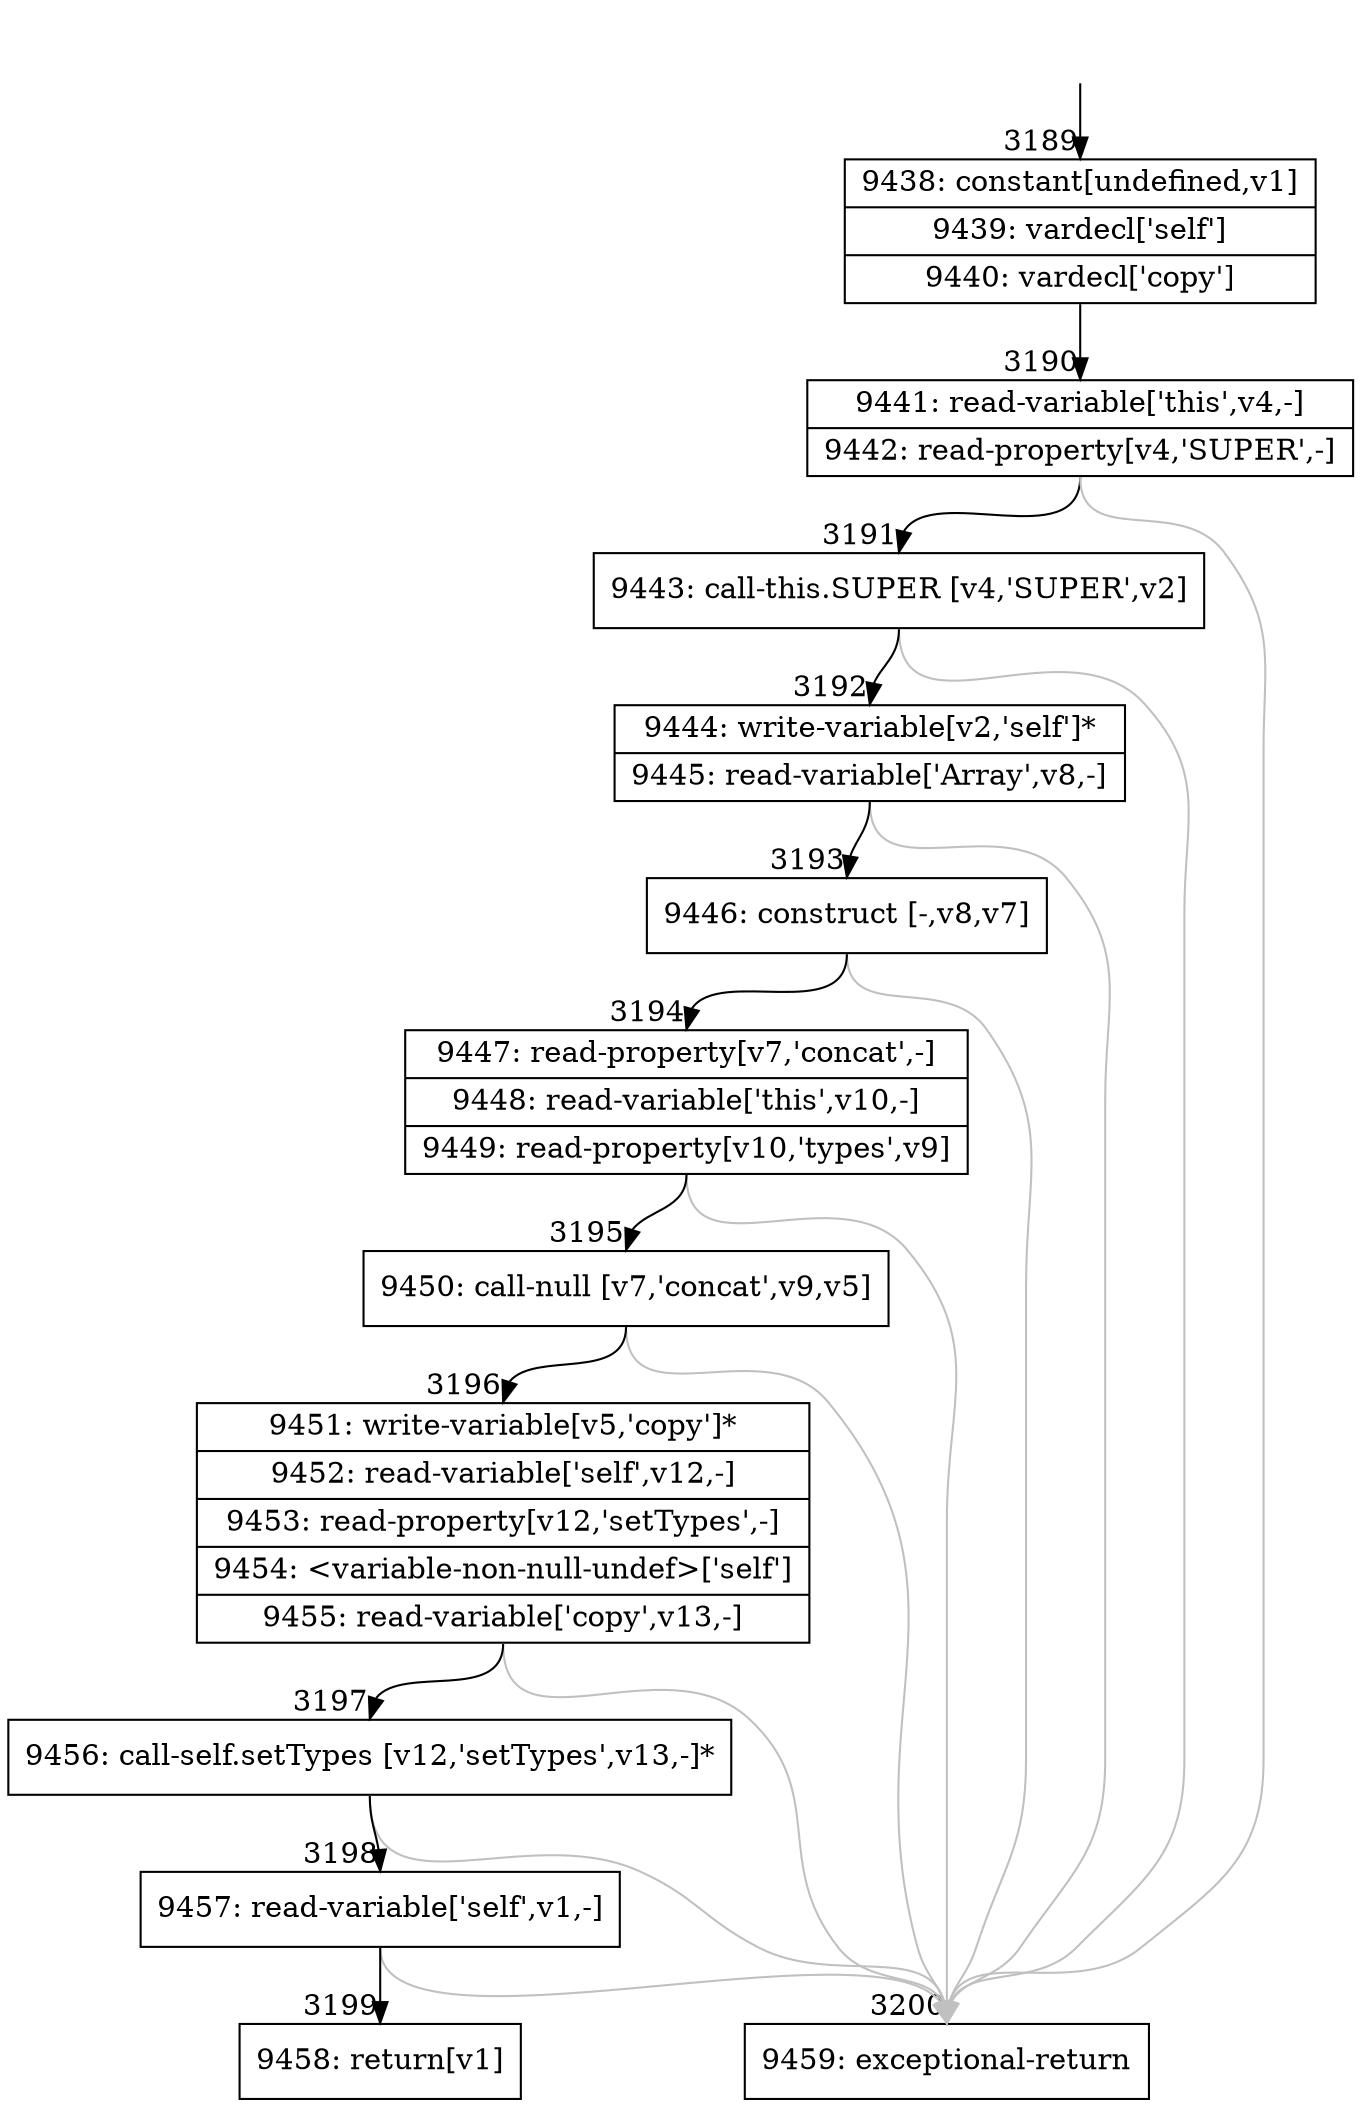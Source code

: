 digraph {
rankdir="TD"
BB_entry346[shape=none,label=""];
BB_entry346 -> BB3189 [tailport=s, headport=n, headlabel="    3189"]
BB3189 [shape=record label="{9438: constant[undefined,v1]|9439: vardecl['self']|9440: vardecl['copy']}" ] 
BB3189 -> BB3190 [tailport=s, headport=n, headlabel="      3190"]
BB3190 [shape=record label="{9441: read-variable['this',v4,-]|9442: read-property[v4,'SUPER',-]}" ] 
BB3190 -> BB3191 [tailport=s, headport=n, headlabel="      3191"]
BB3190 -> BB3200 [tailport=s, headport=n, color=gray, headlabel="      3200"]
BB3191 [shape=record label="{9443: call-this.SUPER [v4,'SUPER',v2]}" ] 
BB3191 -> BB3192 [tailport=s, headport=n, headlabel="      3192"]
BB3191 -> BB3200 [tailport=s, headport=n, color=gray]
BB3192 [shape=record label="{9444: write-variable[v2,'self']*|9445: read-variable['Array',v8,-]}" ] 
BB3192 -> BB3193 [tailport=s, headport=n, headlabel="      3193"]
BB3192 -> BB3200 [tailport=s, headport=n, color=gray]
BB3193 [shape=record label="{9446: construct [-,v8,v7]}" ] 
BB3193 -> BB3194 [tailport=s, headport=n, headlabel="      3194"]
BB3193 -> BB3200 [tailport=s, headport=n, color=gray]
BB3194 [shape=record label="{9447: read-property[v7,'concat',-]|9448: read-variable['this',v10,-]|9449: read-property[v10,'types',v9]}" ] 
BB3194 -> BB3195 [tailport=s, headport=n, headlabel="      3195"]
BB3194 -> BB3200 [tailport=s, headport=n, color=gray]
BB3195 [shape=record label="{9450: call-null [v7,'concat',v9,v5]}" ] 
BB3195 -> BB3196 [tailport=s, headport=n, headlabel="      3196"]
BB3195 -> BB3200 [tailport=s, headport=n, color=gray]
BB3196 [shape=record label="{9451: write-variable[v5,'copy']*|9452: read-variable['self',v12,-]|9453: read-property[v12,'setTypes',-]|9454: \<variable-non-null-undef\>['self']|9455: read-variable['copy',v13,-]}" ] 
BB3196 -> BB3197 [tailport=s, headport=n, headlabel="      3197"]
BB3196 -> BB3200 [tailport=s, headport=n, color=gray]
BB3197 [shape=record label="{9456: call-self.setTypes [v12,'setTypes',v13,-]*}" ] 
BB3197 -> BB3198 [tailport=s, headport=n, headlabel="      3198"]
BB3197 -> BB3200 [tailport=s, headport=n, color=gray]
BB3198 [shape=record label="{9457: read-variable['self',v1,-]}" ] 
BB3198 -> BB3199 [tailport=s, headport=n, headlabel="      3199"]
BB3198 -> BB3200 [tailport=s, headport=n, color=gray]
BB3199 [shape=record label="{9458: return[v1]}" ] 
BB3200 [shape=record label="{9459: exceptional-return}" ] 
//#$~ 3655
}
